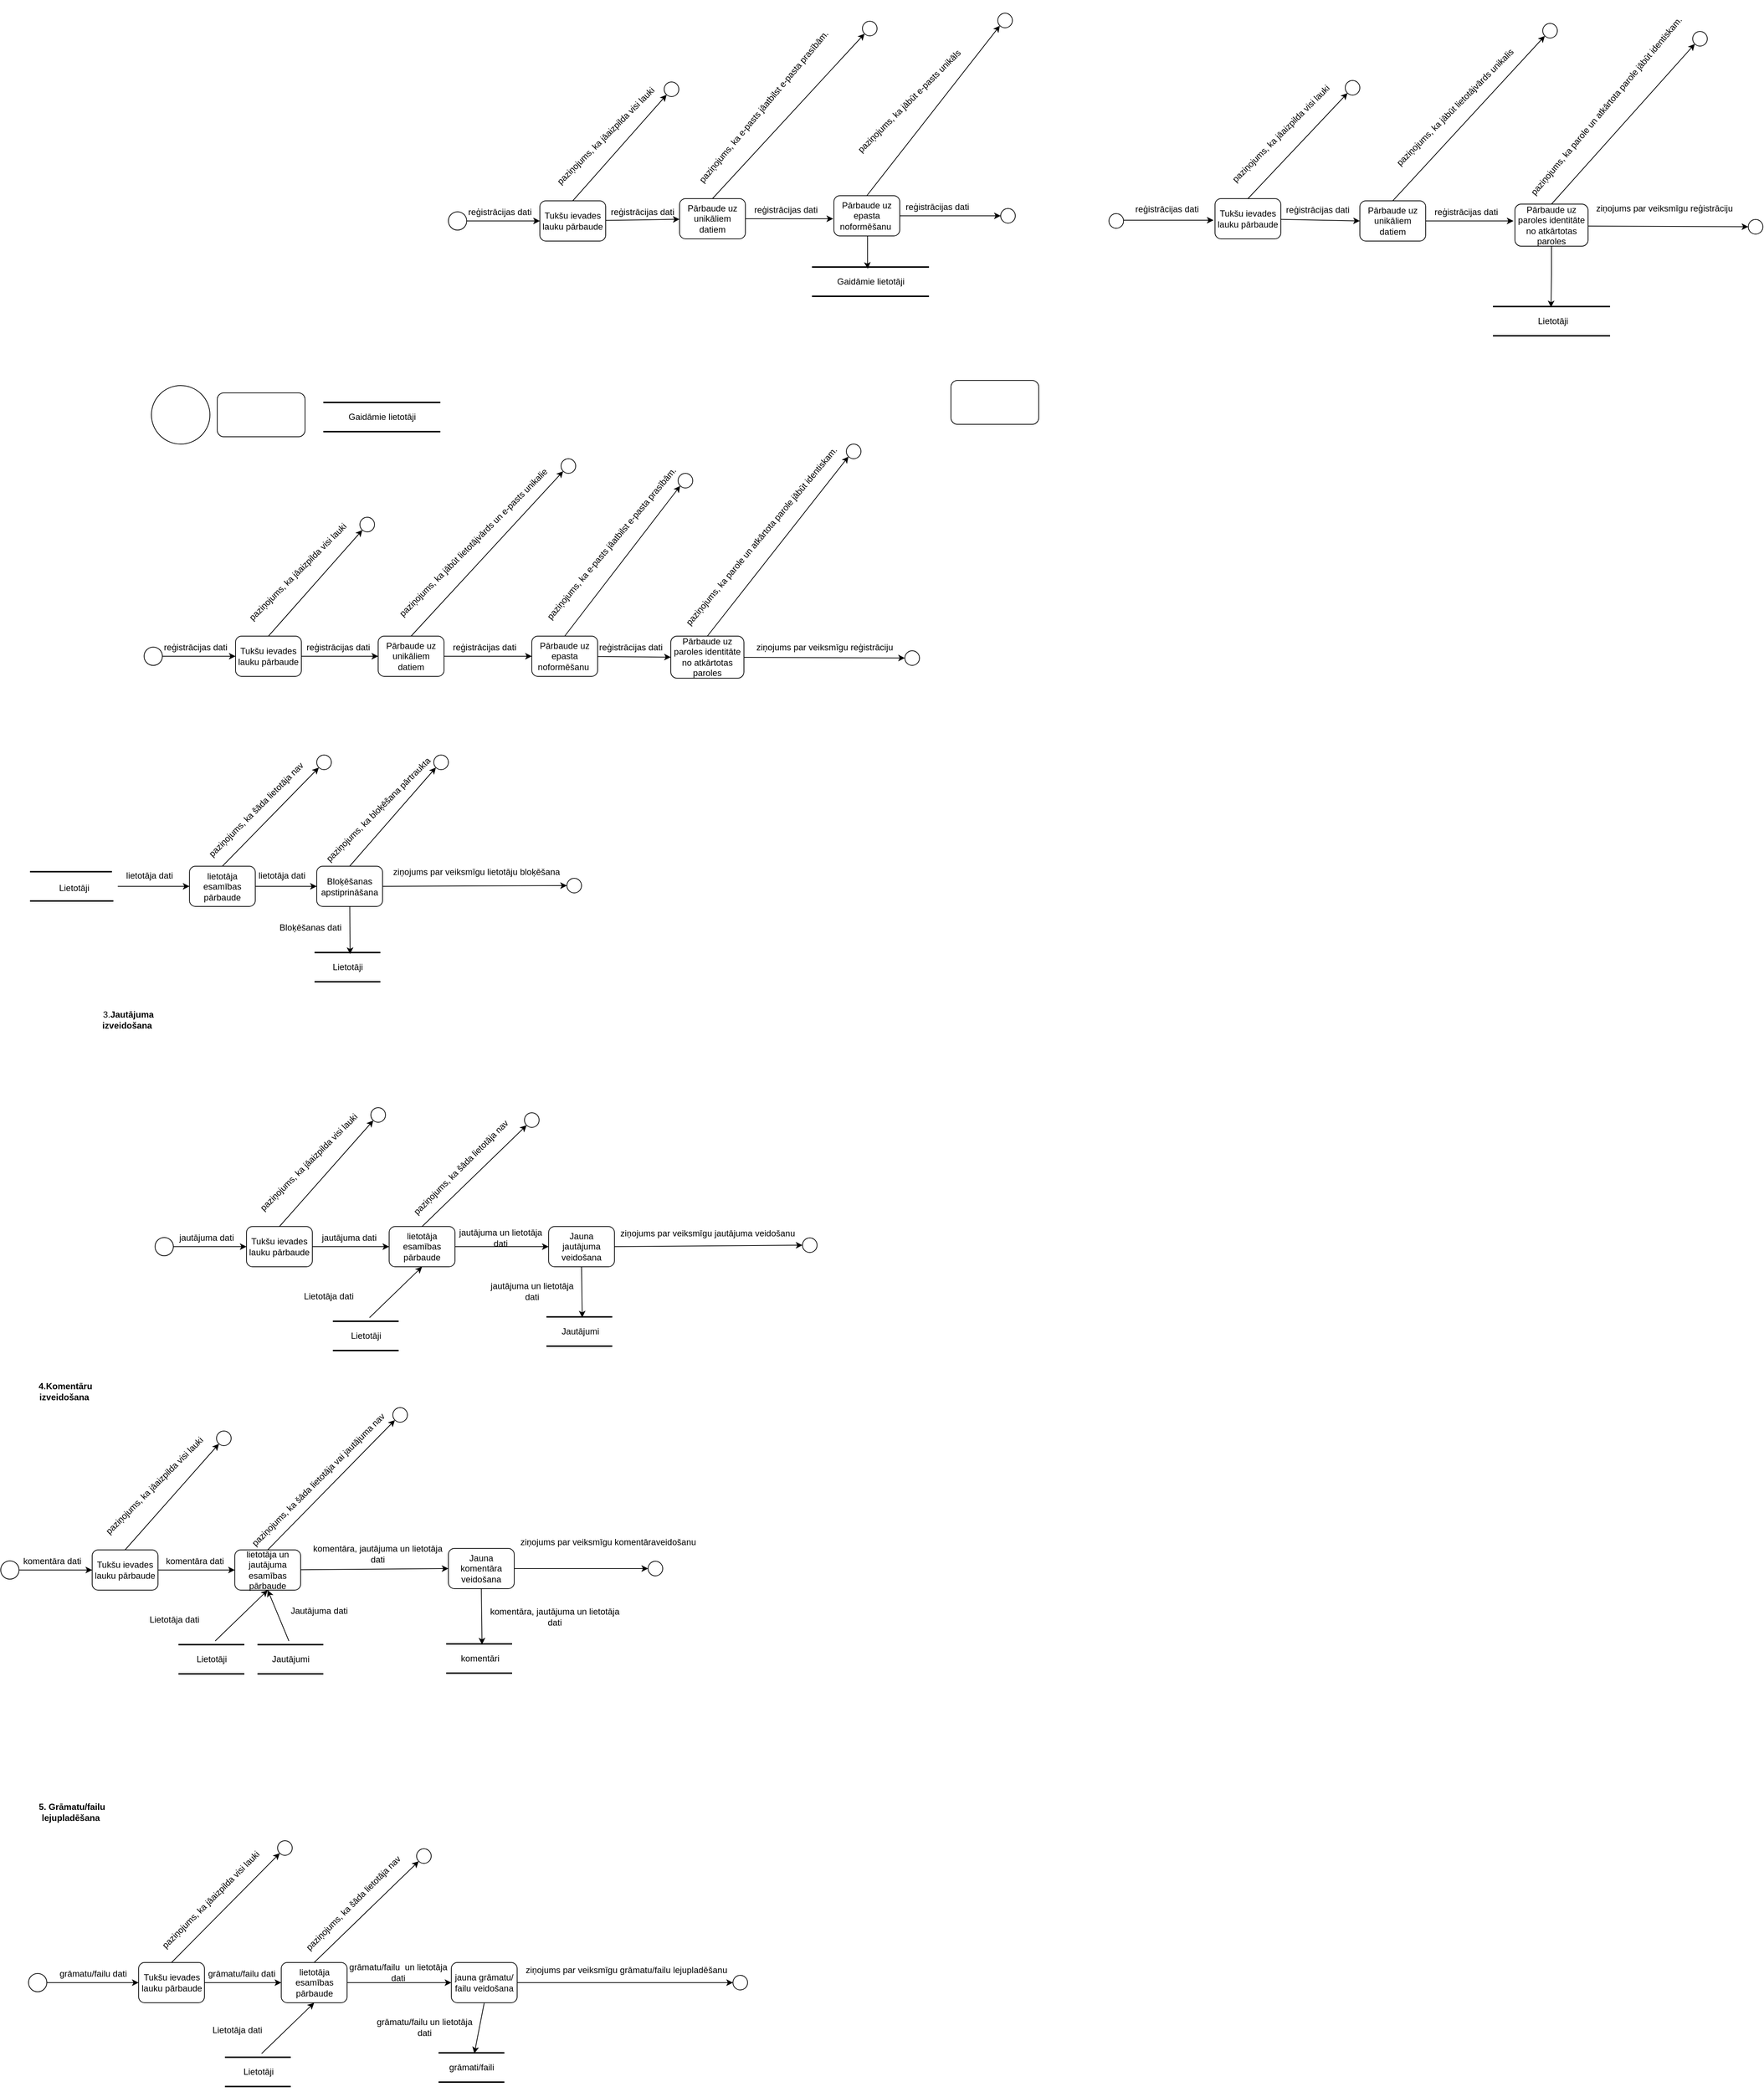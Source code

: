 <mxfile version="24.4.8" type="github">
  <diagram name="Страница — 1" id="CzYXnfrSxWvkzKaICFzI">
    <mxGraphModel dx="2321" dy="1692" grid="0" gridSize="10" guides="1" tooltips="1" connect="1" arrows="1" fold="1" page="0" pageScale="1" pageWidth="827" pageHeight="1169" math="0" shadow="0">
      <root>
        <mxCell id="0" />
        <mxCell id="1" parent="0" />
        <mxCell id="Iyl8EY8KUFae6L-Xrzge-1" value="" style="ellipse;whiteSpace=wrap;html=1;aspect=fixed;" parent="1" vertex="1">
          <mxGeometry x="30" y="20" width="80" height="80" as="geometry" />
        </mxCell>
        <mxCell id="Iyl8EY8KUFae6L-Xrzge-2" value="" style="rounded=1;whiteSpace=wrap;html=1;" parent="1" vertex="1">
          <mxGeometry x="120" y="30" width="120" height="60" as="geometry" />
        </mxCell>
        <mxCell id="Iyl8EY8KUFae6L-Xrzge-3" value="" style="line;strokeWidth=2;html=1;" parent="1" vertex="1">
          <mxGeometry x="933" y="-147" width="160" height="10" as="geometry" />
        </mxCell>
        <mxCell id="Iyl8EY8KUFae6L-Xrzge-4" value="Gaidāmie lietotāji" style="text;html=1;align=center;verticalAlign=middle;resizable=0;points=[];autosize=1;strokeColor=none;fillColor=none;" parent="1" vertex="1">
          <mxGeometry x="956" y="-135" width="114" height="26" as="geometry" />
        </mxCell>
        <mxCell id="Iyl8EY8KUFae6L-Xrzge-5" value="" style="line;strokeWidth=2;html=1;" parent="1" vertex="1">
          <mxGeometry x="933" y="-107" width="160" height="10" as="geometry" />
        </mxCell>
        <mxCell id="Iyl8EY8KUFae6L-Xrzge-13" style="edgeStyle=orthogonalEdgeStyle;rounded=0;orthogonalLoop=1;jettySize=auto;html=1;" parent="1" source="Iyl8EY8KUFae6L-Xrzge-7" target="Iyl8EY8KUFae6L-Xrzge-12" edge="1">
          <mxGeometry relative="1" as="geometry" />
        </mxCell>
        <mxCell id="Iyl8EY8KUFae6L-Xrzge-7" value="" style="ellipse;whiteSpace=wrap;html=1;aspect=fixed;" parent="1" vertex="1">
          <mxGeometry x="20" y="377.5" width="25" height="25" as="geometry" />
        </mxCell>
        <mxCell id="Iyl8EY8KUFae6L-Xrzge-9" value="3.&lt;b&gt;Jautājuma&lt;br&gt;izveidošana&amp;nbsp;&lt;/b&gt;&lt;b&gt;&lt;br&gt;&lt;/b&gt;" style="text;html=1;align=center;verticalAlign=middle;resizable=0;points=[];autosize=1;strokeColor=none;fillColor=none;" parent="1" vertex="1">
          <mxGeometry x="-47" y="867" width="90" height="40" as="geometry" />
        </mxCell>
        <mxCell id="Iyl8EY8KUFae6L-Xrzge-10" value="&lt;b&gt;4.&lt;/b&gt;&lt;b&gt;Komentāru&lt;br/&gt;izveidošana&amp;nbsp;&lt;/b&gt;&lt;b&gt;&lt;br&gt;&lt;/b&gt;" style="text;html=1;align=center;verticalAlign=middle;resizable=0;points=[];autosize=1;strokeColor=none;fillColor=none;" parent="1" vertex="1">
          <mxGeometry x="-138" y="1375" width="100" height="40" as="geometry" />
        </mxCell>
        <mxCell id="Iyl8EY8KUFae6L-Xrzge-11" value="&lt;b&gt;5. Grāmatu/failu&lt;br/&gt;lejupladēšana&amp;nbsp;&lt;/b&gt;&lt;b&gt;&lt;br&gt;&lt;/b&gt;" style="text;html=1;align=center;verticalAlign=middle;resizable=0;points=[];autosize=1;strokeColor=none;fillColor=none;" parent="1" vertex="1">
          <mxGeometry x="-134" y="1950" width="110" height="40" as="geometry" />
        </mxCell>
        <mxCell id="Iyl8EY8KUFae6L-Xrzge-23" value="" style="rounded=0;orthogonalLoop=1;jettySize=auto;html=1;exitX=0.5;exitY=0;exitDx=0;exitDy=0;" parent="1" source="Iyl8EY8KUFae6L-Xrzge-12" target="Iyl8EY8KUFae6L-Xrzge-15" edge="1">
          <mxGeometry relative="1" as="geometry" />
        </mxCell>
        <mxCell id="Iyl8EY8KUFae6L-Xrzge-26" style="edgeStyle=none;rounded=0;orthogonalLoop=1;jettySize=auto;html=1;" parent="1" source="Iyl8EY8KUFae6L-Xrzge-12" target="Iyl8EY8KUFae6L-Xrzge-25" edge="1">
          <mxGeometry relative="1" as="geometry" />
        </mxCell>
        <mxCell id="Iyl8EY8KUFae6L-Xrzge-12" value="Tukšu ievades lauku pārbaude" style="rounded=1;whiteSpace=wrap;html=1;" parent="1" vertex="1">
          <mxGeometry x="145" y="362.5" width="90" height="55" as="geometry" />
        </mxCell>
        <mxCell id="Iyl8EY8KUFae6L-Xrzge-14" value="reģistrācijas dati" style="text;html=1;align=center;verticalAlign=middle;resizable=0;points=[];autosize=1;strokeColor=none;fillColor=none;" parent="1" vertex="1">
          <mxGeometry x="35" y="362.5" width="110" height="30" as="geometry" />
        </mxCell>
        <mxCell id="Iyl8EY8KUFae6L-Xrzge-15" value="" style="ellipse;whiteSpace=wrap;html=1;aspect=fixed;" parent="1" vertex="1">
          <mxGeometry x="315" y="200" width="20" height="20" as="geometry" />
        </mxCell>
        <mxCell id="Iyl8EY8KUFae6L-Xrzge-20" value="paziņojums, ka jāaizpilda visi lauki" style="text;html=1;align=center;verticalAlign=middle;resizable=0;points=[];autosize=1;strokeColor=none;fillColor=none;rotation=-45;" parent="1" vertex="1">
          <mxGeometry x="125" y="260" width="210" height="30" as="geometry" />
        </mxCell>
        <mxCell id="Iyl8EY8KUFae6L-Xrzge-28" style="edgeStyle=none;rounded=0;orthogonalLoop=1;jettySize=auto;html=1;entryX=0;entryY=1;entryDx=0;entryDy=0;exitX=0.5;exitY=0;exitDx=0;exitDy=0;" parent="1" source="Iyl8EY8KUFae6L-Xrzge-25" target="Iyl8EY8KUFae6L-Xrzge-27" edge="1">
          <mxGeometry relative="1" as="geometry" />
        </mxCell>
        <mxCell id="Iyl8EY8KUFae6L-Xrzge-32" style="edgeStyle=none;rounded=0;orthogonalLoop=1;jettySize=auto;html=1;entryX=0;entryY=0.5;entryDx=0;entryDy=0;" parent="1" source="Iyl8EY8KUFae6L-Xrzge-25" target="Iyl8EY8KUFae6L-Xrzge-31" edge="1">
          <mxGeometry relative="1" as="geometry" />
        </mxCell>
        <mxCell id="Iyl8EY8KUFae6L-Xrzge-25" value="Pārbaude uz unikāliem datiem" style="rounded=1;whiteSpace=wrap;html=1;" parent="1" vertex="1">
          <mxGeometry x="340" y="362.5" width="90" height="55" as="geometry" />
        </mxCell>
        <mxCell id="Iyl8EY8KUFae6L-Xrzge-27" value="" style="ellipse;whiteSpace=wrap;html=1;aspect=fixed;" parent="1" vertex="1">
          <mxGeometry x="590" y="120" width="20" height="20" as="geometry" />
        </mxCell>
        <mxCell id="Iyl8EY8KUFae6L-Xrzge-29" value="reģistrācijas dati" style="text;html=1;align=center;verticalAlign=middle;resizable=0;points=[];autosize=1;strokeColor=none;fillColor=none;" parent="1" vertex="1">
          <mxGeometry x="230" y="362.5" width="110" height="30" as="geometry" />
        </mxCell>
        <mxCell id="Iyl8EY8KUFae6L-Xrzge-30" value="paziņojums, ka jābūt lietotājvārds un e-pasts unikalie" style="text;html=1;align=center;verticalAlign=middle;resizable=0;points=[];autosize=1;strokeColor=none;fillColor=none;rotation=-45;" parent="1" vertex="1">
          <mxGeometry x="315" y="220" width="310" height="30" as="geometry" />
        </mxCell>
        <mxCell id="Iyl8EY8KUFae6L-Xrzge-37" style="edgeStyle=none;rounded=0;orthogonalLoop=1;jettySize=auto;html=1;entryX=0;entryY=0.5;entryDx=0;entryDy=0;" parent="1" source="Iyl8EY8KUFae6L-Xrzge-31" target="Iyl8EY8KUFae6L-Xrzge-36" edge="1">
          <mxGeometry relative="1" as="geometry" />
        </mxCell>
        <mxCell id="Iyl8EY8KUFae6L-Xrzge-31" value="Pārbaude uz epasta noformēšanu&amp;nbsp;" style="rounded=1;whiteSpace=wrap;html=1;" parent="1" vertex="1">
          <mxGeometry x="550" y="362.5" width="90" height="55" as="geometry" />
        </mxCell>
        <mxCell id="Iyl8EY8KUFae6L-Xrzge-33" value="" style="ellipse;whiteSpace=wrap;html=1;aspect=fixed;" parent="1" vertex="1">
          <mxGeometry x="750" y="140" width="20" height="20" as="geometry" />
        </mxCell>
        <mxCell id="Iyl8EY8KUFae6L-Xrzge-34" style="edgeStyle=none;rounded=0;orthogonalLoop=1;jettySize=auto;html=1;entryX=0;entryY=1;entryDx=0;entryDy=0;exitX=0.5;exitY=0;exitDx=0;exitDy=0;" parent="1" source="Iyl8EY8KUFae6L-Xrzge-31" target="Iyl8EY8KUFae6L-Xrzge-33" edge="1">
          <mxGeometry relative="1" as="geometry">
            <mxPoint x="590" y="360" as="sourcePoint" />
            <mxPoint x="713" y="170" as="targetPoint" />
          </mxGeometry>
        </mxCell>
        <mxCell id="Iyl8EY8KUFae6L-Xrzge-35" value="paziņojums, ka e-pasts jāatbilst e-pasta prasībām.&amp;nbsp;" style="text;html=1;align=center;verticalAlign=middle;resizable=0;points=[];autosize=1;strokeColor=none;fillColor=none;rotation=-50;" parent="1" vertex="1">
          <mxGeometry x="510" y="220" width="300" height="30" as="geometry" />
        </mxCell>
        <mxCell id="Iyl8EY8KUFae6L-Xrzge-43" style="edgeStyle=none;rounded=0;orthogonalLoop=1;jettySize=auto;html=1;entryX=0;entryY=1;entryDx=0;entryDy=0;exitX=0.5;exitY=0;exitDx=0;exitDy=0;" parent="1" source="Iyl8EY8KUFae6L-Xrzge-36" target="Iyl8EY8KUFae6L-Xrzge-42" edge="1">
          <mxGeometry relative="1" as="geometry">
            <mxPoint x="790" y="360" as="sourcePoint" />
          </mxGeometry>
        </mxCell>
        <mxCell id="Iyl8EY8KUFae6L-Xrzge-48" style="edgeStyle=none;rounded=0;orthogonalLoop=1;jettySize=auto;html=1;" parent="1" source="Iyl8EY8KUFae6L-Xrzge-36" target="Iyl8EY8KUFae6L-Xrzge-47" edge="1">
          <mxGeometry relative="1" as="geometry" />
        </mxCell>
        <mxCell id="Iyl8EY8KUFae6L-Xrzge-36" value="Pārbaude uz paroles identitāte no atkārtotas paroles" style="rounded=1;whiteSpace=wrap;html=1;" parent="1" vertex="1">
          <mxGeometry x="740" y="362.5" width="100" height="57.5" as="geometry" />
        </mxCell>
        <mxCell id="Iyl8EY8KUFae6L-Xrzge-38" value="paziņojums, ka parole un atkārtota parole jābūt identiskam.&amp;nbsp;" style="text;html=1;align=center;verticalAlign=middle;resizable=0;points=[];autosize=1;strokeColor=none;fillColor=none;rotation=-50;" parent="1" vertex="1">
          <mxGeometry x="690" y="210" width="350" height="30" as="geometry" />
        </mxCell>
        <mxCell id="Iyl8EY8KUFae6L-Xrzge-40" value="reģistrācijas dati" style="text;html=1;align=center;verticalAlign=middle;resizable=0;points=[];autosize=1;strokeColor=none;fillColor=none;" parent="1" vertex="1">
          <mxGeometry x="430" y="362.5" width="110" height="30" as="geometry" />
        </mxCell>
        <mxCell id="Iyl8EY8KUFae6L-Xrzge-41" value="reģistrācijas dati" style="text;html=1;align=center;verticalAlign=middle;resizable=0;points=[];autosize=1;strokeColor=none;fillColor=none;" parent="1" vertex="1">
          <mxGeometry x="630" y="362.5" width="110" height="30" as="geometry" />
        </mxCell>
        <mxCell id="Iyl8EY8KUFae6L-Xrzge-42" value="" style="ellipse;whiteSpace=wrap;html=1;aspect=fixed;" parent="1" vertex="1">
          <mxGeometry x="980" y="100" width="20" height="20" as="geometry" />
        </mxCell>
        <mxCell id="Iyl8EY8KUFae6L-Xrzge-47" value="" style="ellipse;whiteSpace=wrap;html=1;aspect=fixed;" parent="1" vertex="1">
          <mxGeometry x="1060" y="382.5" width="20" height="20" as="geometry" />
        </mxCell>
        <mxCell id="Iyl8EY8KUFae6L-Xrzge-49" value="ziņojums par veiksmīgu reģistrāciju" style="text;html=1;align=center;verticalAlign=middle;resizable=0;points=[];autosize=1;strokeColor=none;fillColor=none;" parent="1" vertex="1">
          <mxGeometry x="840" y="362.5" width="220" height="30" as="geometry" />
        </mxCell>
        <mxCell id="Iyl8EY8KUFae6L-Xrzge-51" value="" style="line;strokeWidth=2;html=1;" parent="1" vertex="1">
          <mxGeometry x="253" y="790" width="90" height="10" as="geometry" />
        </mxCell>
        <mxCell id="Iyl8EY8KUFae6L-Xrzge-52" value="Lietotāji" style="text;html=1;align=center;verticalAlign=middle;resizable=0;points=[];autosize=1;strokeColor=none;fillColor=none;" parent="1" vertex="1">
          <mxGeometry x="263" y="800" width="70" height="30" as="geometry" />
        </mxCell>
        <mxCell id="Iyl8EY8KUFae6L-Xrzge-53" value="" style="line;strokeWidth=2;html=1;" parent="1" vertex="1">
          <mxGeometry x="253" y="830" width="90" height="10" as="geometry" />
        </mxCell>
        <mxCell id="Iyl8EY8KUFae6L-Xrzge-55" value="Bloķēšanas dati" style="text;html=1;align=center;verticalAlign=middle;resizable=0;points=[];autosize=1;strokeColor=none;fillColor=none;" parent="1" vertex="1">
          <mxGeometry x="193" y="748" width="107" height="26" as="geometry" />
        </mxCell>
        <mxCell id="Iyl8EY8KUFae6L-Xrzge-62" style="edgeStyle=none;rounded=0;orthogonalLoop=1;jettySize=auto;html=1;entryX=0;entryY=1;entryDx=0;entryDy=0;exitX=0.5;exitY=0;exitDx=0;exitDy=0;" parent="1" source="Iyl8EY8KUFae6L-Xrzge-57" target="Iyl8EY8KUFae6L-Xrzge-61" edge="1">
          <mxGeometry relative="1" as="geometry" />
        </mxCell>
        <mxCell id="Iyl8EY8KUFae6L-Xrzge-72" style="edgeStyle=none;rounded=0;orthogonalLoop=1;jettySize=auto;html=1;" parent="1" source="Iyl8EY8KUFae6L-Xrzge-57" target="Iyl8EY8KUFae6L-Xrzge-71" edge="1">
          <mxGeometry relative="1" as="geometry" />
        </mxCell>
        <mxCell id="Iyl8EY8KUFae6L-Xrzge-57" value="lietotāja esamības pārbaude" style="rounded=1;whiteSpace=wrap;html=1;" parent="1" vertex="1">
          <mxGeometry x="82" y="677" width="90" height="55" as="geometry" />
        </mxCell>
        <mxCell id="Iyl8EY8KUFae6L-Xrzge-58" style="edgeStyle=none;rounded=0;orthogonalLoop=1;jettySize=auto;html=1;" parent="1" target="Iyl8EY8KUFae6L-Xrzge-57" edge="1">
          <mxGeometry relative="1" as="geometry">
            <mxPoint x="-16.0" y="704.5" as="sourcePoint" />
          </mxGeometry>
        </mxCell>
        <mxCell id="Iyl8EY8KUFae6L-Xrzge-60" value="lietotāja dati" style="text;html=1;align=center;verticalAlign=middle;resizable=0;points=[];autosize=1;strokeColor=none;fillColor=none;" parent="1" vertex="1">
          <mxGeometry x="-15.5" y="677" width="84" height="26" as="geometry" />
        </mxCell>
        <mxCell id="Iyl8EY8KUFae6L-Xrzge-61" value="" style="ellipse;whiteSpace=wrap;html=1;aspect=fixed;" parent="1" vertex="1">
          <mxGeometry x="256" y="525" width="20" height="20" as="geometry" />
        </mxCell>
        <mxCell id="Iyl8EY8KUFae6L-Xrzge-64" value="paziņojums, ka šāda lietotāja nav" style="text;html=1;align=center;verticalAlign=middle;resizable=0;points=[];autosize=1;strokeColor=none;fillColor=none;rotation=-45;" parent="1" vertex="1">
          <mxGeometry x="73" y="587" width="200" height="26" as="geometry" />
        </mxCell>
        <mxCell id="Iyl8EY8KUFae6L-Xrzge-68" value="" style="line;strokeWidth=2;html=1;" parent="1" vertex="1">
          <mxGeometry x="-136" y="679.5" width="112" height="10" as="geometry" />
        </mxCell>
        <mxCell id="Iyl8EY8KUFae6L-Xrzge-69" value="Lietotāji" style="text;html=1;align=center;verticalAlign=middle;resizable=0;points=[];autosize=1;strokeColor=none;fillColor=none;" parent="1" vertex="1">
          <mxGeometry x="-107" y="693.5" width="61" height="26" as="geometry" />
        </mxCell>
        <mxCell id="Iyl8EY8KUFae6L-Xrzge-70" value="" style="line;strokeWidth=2;html=1;" parent="1" vertex="1">
          <mxGeometry x="-136" y="719.5" width="114" height="10" as="geometry" />
        </mxCell>
        <mxCell id="Iyl8EY8KUFae6L-Xrzge-74" style="edgeStyle=none;rounded=0;orthogonalLoop=1;jettySize=auto;html=1;entryX=0;entryY=1;entryDx=0;entryDy=0;exitX=0.5;exitY=0;exitDx=0;exitDy=0;" parent="1" source="Iyl8EY8KUFae6L-Xrzge-71" target="Iyl8EY8KUFae6L-Xrzge-73" edge="1">
          <mxGeometry relative="1" as="geometry" />
        </mxCell>
        <mxCell id="Iyl8EY8KUFae6L-Xrzge-71" value="Bloķēšanas apstiprināšana" style="rounded=1;whiteSpace=wrap;html=1;" parent="1" vertex="1">
          <mxGeometry x="256" y="677" width="90" height="55" as="geometry" />
        </mxCell>
        <mxCell id="Iyl8EY8KUFae6L-Xrzge-73" value="" style="ellipse;whiteSpace=wrap;html=1;aspect=fixed;" parent="1" vertex="1">
          <mxGeometry x="416" y="525" width="20" height="20" as="geometry" />
        </mxCell>
        <mxCell id="Iyl8EY8KUFae6L-Xrzge-75" value="paziņojums, ka bloķēšana pārtraukta" style="text;html=1;align=center;verticalAlign=middle;resizable=0;points=[];autosize=1;strokeColor=none;fillColor=none;rotation=-45;" parent="1" vertex="1">
          <mxGeometry x="230" y="587" width="220" height="26" as="geometry" />
        </mxCell>
        <mxCell id="Iyl8EY8KUFae6L-Xrzge-76" style="edgeStyle=none;rounded=0;orthogonalLoop=1;jettySize=auto;html=1;exitX=1;exitY=0.5;exitDx=0;exitDy=0;entryX=0;entryY=0.5;entryDx=0;entryDy=0;" parent="1" source="Iyl8EY8KUFae6L-Xrzge-71" target="Iyl8EY8KUFae6L-Xrzge-77" edge="1">
          <mxGeometry relative="1" as="geometry">
            <mxPoint x="390" y="732" as="sourcePoint" />
            <mxPoint x="459" y="700" as="targetPoint" />
          </mxGeometry>
        </mxCell>
        <mxCell id="Iyl8EY8KUFae6L-Xrzge-77" value="" style="ellipse;whiteSpace=wrap;html=1;aspect=fixed;" parent="1" vertex="1">
          <mxGeometry x="598" y="693.5" width="20" height="20" as="geometry" />
        </mxCell>
        <mxCell id="Iyl8EY8KUFae6L-Xrzge-79" value="lietotāja dati" style="text;html=1;align=center;verticalAlign=middle;resizable=0;points=[];autosize=1;strokeColor=none;fillColor=none;" parent="1" vertex="1">
          <mxGeometry x="166" y="677" width="84" height="26" as="geometry" />
        </mxCell>
        <mxCell id="Iyl8EY8KUFae6L-Xrzge-80" value="ziņojums par veiksmīgu lietotāju bloķēšana" style="text;html=1;align=center;verticalAlign=middle;resizable=0;points=[];autosize=1;strokeColor=none;fillColor=none;" parent="1" vertex="1">
          <mxGeometry x="346" y="671.5" width="255" height="26" as="geometry" />
        </mxCell>
        <mxCell id="Iyl8EY8KUFae6L-Xrzge-82" style="edgeStyle=none;rounded=0;orthogonalLoop=1;jettySize=auto;html=1;entryX=0.54;entryY=0.703;entryDx=0;entryDy=0;entryPerimeter=0;" parent="1" source="Iyl8EY8KUFae6L-Xrzge-71" target="Iyl8EY8KUFae6L-Xrzge-51" edge="1">
          <mxGeometry relative="1" as="geometry" />
        </mxCell>
        <mxCell id="Iyl8EY8KUFae6L-Xrzge-83" style="edgeStyle=orthogonalEdgeStyle;rounded=0;orthogonalLoop=1;jettySize=auto;html=1;" parent="1" source="Iyl8EY8KUFae6L-Xrzge-84" target="Iyl8EY8KUFae6L-Xrzge-87" edge="1">
          <mxGeometry relative="1" as="geometry" />
        </mxCell>
        <mxCell id="Iyl8EY8KUFae6L-Xrzge-84" value="" style="ellipse;whiteSpace=wrap;html=1;aspect=fixed;" parent="1" vertex="1">
          <mxGeometry x="35" y="1184.5" width="25" height="25" as="geometry" />
        </mxCell>
        <mxCell id="Iyl8EY8KUFae6L-Xrzge-85" value="" style="rounded=0;orthogonalLoop=1;jettySize=auto;html=1;exitX=0.5;exitY=0;exitDx=0;exitDy=0;" parent="1" source="Iyl8EY8KUFae6L-Xrzge-87" target="Iyl8EY8KUFae6L-Xrzge-89" edge="1">
          <mxGeometry relative="1" as="geometry" />
        </mxCell>
        <mxCell id="Iyl8EY8KUFae6L-Xrzge-86" style="edgeStyle=none;rounded=0;orthogonalLoop=1;jettySize=auto;html=1;" parent="1" source="Iyl8EY8KUFae6L-Xrzge-87" target="Iyl8EY8KUFae6L-Xrzge-93" edge="1">
          <mxGeometry relative="1" as="geometry" />
        </mxCell>
        <mxCell id="Iyl8EY8KUFae6L-Xrzge-87" value="Tukšu ievades lauku pārbaude" style="rounded=1;whiteSpace=wrap;html=1;" parent="1" vertex="1">
          <mxGeometry x="160" y="1169.5" width="90" height="55" as="geometry" />
        </mxCell>
        <mxCell id="Iyl8EY8KUFae6L-Xrzge-88" value="jautājuma dati" style="text;html=1;align=center;verticalAlign=middle;resizable=0;points=[];autosize=1;strokeColor=none;fillColor=none;" parent="1" vertex="1">
          <mxGeometry x="57" y="1171.5" width="96" height="26" as="geometry" />
        </mxCell>
        <mxCell id="Iyl8EY8KUFae6L-Xrzge-89" value="" style="ellipse;whiteSpace=wrap;html=1;aspect=fixed;" parent="1" vertex="1">
          <mxGeometry x="330" y="1007" width="20" height="20" as="geometry" />
        </mxCell>
        <mxCell id="Iyl8EY8KUFae6L-Xrzge-90" value="paziņojums, ka jāaizpilda visi lauki" style="text;html=1;align=center;verticalAlign=middle;resizable=0;points=[];autosize=1;strokeColor=none;fillColor=none;rotation=-45;" parent="1" vertex="1">
          <mxGeometry x="140" y="1067" width="210" height="30" as="geometry" />
        </mxCell>
        <mxCell id="Iyl8EY8KUFae6L-Xrzge-91" style="edgeStyle=none;rounded=0;orthogonalLoop=1;jettySize=auto;html=1;entryX=0;entryY=1;entryDx=0;entryDy=0;exitX=0.5;exitY=0;exitDx=0;exitDy=0;" parent="1" source="Iyl8EY8KUFae6L-Xrzge-93" target="Iyl8EY8KUFae6L-Xrzge-94" edge="1">
          <mxGeometry relative="1" as="geometry" />
        </mxCell>
        <mxCell id="Iyl8EY8KUFae6L-Xrzge-92" style="edgeStyle=none;rounded=0;orthogonalLoop=1;jettySize=auto;html=1;entryX=0;entryY=0.5;entryDx=0;entryDy=0;" parent="1" source="Iyl8EY8KUFae6L-Xrzge-93" target="Iyl8EY8KUFae6L-Xrzge-98" edge="1">
          <mxGeometry relative="1" as="geometry" />
        </mxCell>
        <mxCell id="Iyl8EY8KUFae6L-Xrzge-93" value="lietotāja esamības pārbaude" style="rounded=1;whiteSpace=wrap;html=1;" parent="1" vertex="1">
          <mxGeometry x="355" y="1169.5" width="90" height="55" as="geometry" />
        </mxCell>
        <mxCell id="Iyl8EY8KUFae6L-Xrzge-94" value="" style="ellipse;whiteSpace=wrap;html=1;aspect=fixed;" parent="1" vertex="1">
          <mxGeometry x="540" y="1014" width="20" height="20" as="geometry" />
        </mxCell>
        <mxCell id="Iyl8EY8KUFae6L-Xrzge-95" value="jautājuma dati" style="text;html=1;align=center;verticalAlign=middle;resizable=0;points=[];autosize=1;strokeColor=none;fillColor=none;" parent="1" vertex="1">
          <mxGeometry x="252" y="1171.5" width="96" height="26" as="geometry" />
        </mxCell>
        <mxCell id="Iyl8EY8KUFae6L-Xrzge-120" style="edgeStyle=none;rounded=0;orthogonalLoop=1;jettySize=auto;html=1;exitX=1;exitY=0.5;exitDx=0;exitDy=0;entryX=0;entryY=0.5;entryDx=0;entryDy=0;" parent="1" source="Iyl8EY8KUFae6L-Xrzge-98" target="Iyl8EY8KUFae6L-Xrzge-108" edge="1">
          <mxGeometry relative="1" as="geometry">
            <mxPoint x="918" y="1197" as="targetPoint" />
          </mxGeometry>
        </mxCell>
        <mxCell id="Iyl8EY8KUFae6L-Xrzge-98" value="Jauna jautājuma veidošana" style="rounded=1;whiteSpace=wrap;html=1;" parent="1" vertex="1">
          <mxGeometry x="573" y="1169.5" width="90" height="55" as="geometry" />
        </mxCell>
        <mxCell id="Iyl8EY8KUFae6L-Xrzge-105" value="jautājuma un lietotāja&lt;br style=&quot;border-color: var(--border-color);&quot;&gt;dati" style="text;html=1;align=center;verticalAlign=middle;resizable=0;points=[];autosize=1;strokeColor=none;fillColor=none;" parent="1" vertex="1">
          <mxGeometry x="439" y="1164" width="136" height="41" as="geometry" />
        </mxCell>
        <mxCell id="Iyl8EY8KUFae6L-Xrzge-108" value="" style="ellipse;whiteSpace=wrap;html=1;aspect=fixed;" parent="1" vertex="1">
          <mxGeometry x="920" y="1185" width="20" height="20" as="geometry" />
        </mxCell>
        <mxCell id="Iyl8EY8KUFae6L-Xrzge-109" value="ziņojums par veiksmīgu jautājuma veidošanu" style="text;html=1;align=center;verticalAlign=middle;resizable=0;points=[];autosize=1;strokeColor=none;fillColor=none;" parent="1" vertex="1">
          <mxGeometry x="657" y="1166" width="266" height="26" as="geometry" />
        </mxCell>
        <mxCell id="Iyl8EY8KUFae6L-Xrzge-116" style="edgeStyle=none;rounded=0;orthogonalLoop=1;jettySize=auto;html=1;entryX=0.5;entryY=1;entryDx=0;entryDy=0;" parent="1" source="Iyl8EY8KUFae6L-Xrzge-111" target="Iyl8EY8KUFae6L-Xrzge-93" edge="1">
          <mxGeometry relative="1" as="geometry" />
        </mxCell>
        <mxCell id="Iyl8EY8KUFae6L-Xrzge-111" value="" style="line;strokeWidth=2;html=1;" parent="1" vertex="1">
          <mxGeometry x="278" y="1294" width="90" height="10" as="geometry" />
        </mxCell>
        <mxCell id="Iyl8EY8KUFae6L-Xrzge-112" value="Lietotāji" style="text;html=1;align=center;verticalAlign=middle;resizable=0;points=[];autosize=1;strokeColor=none;fillColor=none;" parent="1" vertex="1">
          <mxGeometry x="288" y="1304" width="70" height="30" as="geometry" />
        </mxCell>
        <mxCell id="Iyl8EY8KUFae6L-Xrzge-113" value="" style="line;strokeWidth=2;html=1;" parent="1" vertex="1">
          <mxGeometry x="278" y="1334" width="90" height="10" as="geometry" />
        </mxCell>
        <mxCell id="Iyl8EY8KUFae6L-Xrzge-114" value="Lietotāja dati" style="text;html=1;align=center;verticalAlign=middle;resizable=0;points=[];autosize=1;strokeColor=none;fillColor=none;" parent="1" vertex="1">
          <mxGeometry x="228" y="1252" width="88" height="26" as="geometry" />
        </mxCell>
        <mxCell id="Iyl8EY8KUFae6L-Xrzge-119" value="paziņojums, ka šāda lietotāja nav" style="text;html=1;align=center;verticalAlign=middle;resizable=0;points=[];autosize=1;strokeColor=none;fillColor=none;rotation=-45;" parent="1" vertex="1">
          <mxGeometry x="353" y="1076" width="200" height="26" as="geometry" />
        </mxCell>
        <mxCell id="Iyl8EY8KUFae6L-Xrzge-123" value="" style="line;strokeWidth=2;html=1;" parent="1" vertex="1">
          <mxGeometry x="570" y="1288" width="90" height="10" as="geometry" />
        </mxCell>
        <mxCell id="Iyl8EY8KUFae6L-Xrzge-124" value="Jautājumi" style="text;html=1;align=center;verticalAlign=middle;resizable=0;points=[];autosize=1;strokeColor=none;fillColor=none;" parent="1" vertex="1">
          <mxGeometry x="580" y="1300" width="72" height="26" as="geometry" />
        </mxCell>
        <mxCell id="Iyl8EY8KUFae6L-Xrzge-125" value="" style="line;strokeWidth=2;html=1;" parent="1" vertex="1">
          <mxGeometry x="570" y="1328" width="90" height="10" as="geometry" />
        </mxCell>
        <mxCell id="Iyl8EY8KUFae6L-Xrzge-127" style="edgeStyle=none;rounded=0;orthogonalLoop=1;jettySize=auto;html=1;exitX=0.5;exitY=1;exitDx=0;exitDy=0;entryX=0.544;entryY=0.583;entryDx=0;entryDy=0;entryPerimeter=0;" parent="1" source="Iyl8EY8KUFae6L-Xrzge-98" target="Iyl8EY8KUFae6L-Xrzge-123" edge="1">
          <mxGeometry relative="1" as="geometry" />
        </mxCell>
        <mxCell id="Iyl8EY8KUFae6L-Xrzge-129" value="jautājuma un lietotāja&lt;br style=&quot;border-color: var(--border-color);&quot;&gt;dati" style="text;html=1;align=center;verticalAlign=middle;resizable=0;points=[];autosize=1;strokeColor=none;fillColor=none;" parent="1" vertex="1">
          <mxGeometry x="482" y="1237" width="136" height="41" as="geometry" />
        </mxCell>
        <mxCell id="Iyl8EY8KUFae6L-Xrzge-130" style="edgeStyle=orthogonalEdgeStyle;rounded=0;orthogonalLoop=1;jettySize=auto;html=1;" parent="1" source="Iyl8EY8KUFae6L-Xrzge-131" target="Iyl8EY8KUFae6L-Xrzge-134" edge="1">
          <mxGeometry relative="1" as="geometry" />
        </mxCell>
        <mxCell id="Iyl8EY8KUFae6L-Xrzge-131" value="" style="ellipse;whiteSpace=wrap;html=1;aspect=fixed;" parent="1" vertex="1">
          <mxGeometry x="-176" y="1626.5" width="25" height="25" as="geometry" />
        </mxCell>
        <mxCell id="Iyl8EY8KUFae6L-Xrzge-132" value="" style="rounded=0;orthogonalLoop=1;jettySize=auto;html=1;exitX=0.5;exitY=0;exitDx=0;exitDy=0;" parent="1" source="Iyl8EY8KUFae6L-Xrzge-134" target="Iyl8EY8KUFae6L-Xrzge-136" edge="1">
          <mxGeometry relative="1" as="geometry" />
        </mxCell>
        <mxCell id="Iyl8EY8KUFae6L-Xrzge-133" style="edgeStyle=none;rounded=0;orthogonalLoop=1;jettySize=auto;html=1;" parent="1" source="Iyl8EY8KUFae6L-Xrzge-134" target="Iyl8EY8KUFae6L-Xrzge-140" edge="1">
          <mxGeometry relative="1" as="geometry" />
        </mxCell>
        <mxCell id="Iyl8EY8KUFae6L-Xrzge-134" value="Tukšu ievades lauku pārbaude" style="rounded=1;whiteSpace=wrap;html=1;" parent="1" vertex="1">
          <mxGeometry x="-51" y="1611.5" width="90" height="55" as="geometry" />
        </mxCell>
        <mxCell id="Iyl8EY8KUFae6L-Xrzge-135" value="komentāra dati" style="text;html=1;align=center;verticalAlign=middle;resizable=0;points=[];autosize=1;strokeColor=none;fillColor=none;" parent="1" vertex="1">
          <mxGeometry x="-156" y="1613.5" width="100" height="26" as="geometry" />
        </mxCell>
        <mxCell id="Iyl8EY8KUFae6L-Xrzge-136" value="" style="ellipse;whiteSpace=wrap;html=1;aspect=fixed;" parent="1" vertex="1">
          <mxGeometry x="119" y="1449" width="20" height="20" as="geometry" />
        </mxCell>
        <mxCell id="Iyl8EY8KUFae6L-Xrzge-137" value="paziņojums, ka jāaizpilda visi lauki" style="text;html=1;align=center;verticalAlign=middle;resizable=0;points=[];autosize=1;strokeColor=none;fillColor=none;rotation=-45;" parent="1" vertex="1">
          <mxGeometry x="-71" y="1509" width="210" height="30" as="geometry" />
        </mxCell>
        <mxCell id="Iyl8EY8KUFae6L-Xrzge-138" style="edgeStyle=none;rounded=0;orthogonalLoop=1;jettySize=auto;html=1;entryX=0;entryY=1;entryDx=0;entryDy=0;exitX=0.5;exitY=0;exitDx=0;exitDy=0;" parent="1" source="Iyl8EY8KUFae6L-Xrzge-140" target="Iyl8EY8KUFae6L-Xrzge-141" edge="1">
          <mxGeometry relative="1" as="geometry" />
        </mxCell>
        <mxCell id="Iyl8EY8KUFae6L-Xrzge-139" style="edgeStyle=none;rounded=0;orthogonalLoop=1;jettySize=auto;html=1;entryX=0;entryY=0.5;entryDx=0;entryDy=0;" parent="1" source="Iyl8EY8KUFae6L-Xrzge-140" target="Iyl8EY8KUFae6L-Xrzge-144" edge="1">
          <mxGeometry relative="1" as="geometry" />
        </mxCell>
        <mxCell id="Iyl8EY8KUFae6L-Xrzge-140" value="lietotāja un jautājuma esamības pārbaude" style="rounded=1;whiteSpace=wrap;html=1;" parent="1" vertex="1">
          <mxGeometry x="144" y="1611.5" width="90" height="55" as="geometry" />
        </mxCell>
        <mxCell id="Iyl8EY8KUFae6L-Xrzge-141" value="" style="ellipse;whiteSpace=wrap;html=1;aspect=fixed;" parent="1" vertex="1">
          <mxGeometry x="360" y="1417" width="20" height="20" as="geometry" />
        </mxCell>
        <mxCell id="Iyl8EY8KUFae6L-Xrzge-142" value="komentāra dati" style="text;html=1;align=center;verticalAlign=middle;resizable=0;points=[];autosize=1;strokeColor=none;fillColor=none;" parent="1" vertex="1">
          <mxGeometry x="39" y="1613.5" width="100" height="26" as="geometry" />
        </mxCell>
        <mxCell id="Iyl8EY8KUFae6L-Xrzge-143" style="edgeStyle=none;rounded=0;orthogonalLoop=1;jettySize=auto;html=1;exitX=1;exitY=0.5;exitDx=0;exitDy=0;entryX=0;entryY=0.5;entryDx=0;entryDy=0;" parent="1" source="Iyl8EY8KUFae6L-Xrzge-144" target="Iyl8EY8KUFae6L-Xrzge-146" edge="1">
          <mxGeometry relative="1" as="geometry">
            <mxPoint x="707" y="1639" as="targetPoint" />
          </mxGeometry>
        </mxCell>
        <mxCell id="Iyl8EY8KUFae6L-Xrzge-144" value="Jauna komentāra veidošana" style="rounded=1;whiteSpace=wrap;html=1;" parent="1" vertex="1">
          <mxGeometry x="436" y="1609.5" width="90" height="55" as="geometry" />
        </mxCell>
        <mxCell id="Iyl8EY8KUFae6L-Xrzge-145" value="komentāra, jautājuma un lietotāja&lt;br style=&quot;border-color: var(--border-color);&quot;&gt;dati" style="text;html=1;align=center;verticalAlign=middle;resizable=0;points=[];autosize=1;strokeColor=none;fillColor=none;" parent="1" vertex="1">
          <mxGeometry x="238" y="1596" width="201" height="41" as="geometry" />
        </mxCell>
        <mxCell id="Iyl8EY8KUFae6L-Xrzge-146" value="" style="ellipse;whiteSpace=wrap;html=1;aspect=fixed;" parent="1" vertex="1">
          <mxGeometry x="709" y="1627" width="20" height="20" as="geometry" />
        </mxCell>
        <mxCell id="Iyl8EY8KUFae6L-Xrzge-147" value="ziņojums par veiksmīgu komentāraveidošanu" style="text;html=1;align=center;verticalAlign=middle;resizable=0;points=[];autosize=1;strokeColor=none;fillColor=none;" parent="1" vertex="1">
          <mxGeometry x="520" y="1587.5" width="267" height="26" as="geometry" />
        </mxCell>
        <mxCell id="Iyl8EY8KUFae6L-Xrzge-148" style="edgeStyle=none;rounded=0;orthogonalLoop=1;jettySize=auto;html=1;entryX=0.5;entryY=1;entryDx=0;entryDy=0;" parent="1" source="Iyl8EY8KUFae6L-Xrzge-149" target="Iyl8EY8KUFae6L-Xrzge-140" edge="1">
          <mxGeometry relative="1" as="geometry" />
        </mxCell>
        <mxCell id="Iyl8EY8KUFae6L-Xrzge-149" value="" style="line;strokeWidth=2;html=1;" parent="1" vertex="1">
          <mxGeometry x="67" y="1736" width="90" height="10" as="geometry" />
        </mxCell>
        <mxCell id="Iyl8EY8KUFae6L-Xrzge-150" value="Lietotāji" style="text;html=1;align=center;verticalAlign=middle;resizable=0;points=[];autosize=1;strokeColor=none;fillColor=none;" parent="1" vertex="1">
          <mxGeometry x="77" y="1746" width="70" height="30" as="geometry" />
        </mxCell>
        <mxCell id="Iyl8EY8KUFae6L-Xrzge-151" value="" style="line;strokeWidth=2;html=1;" parent="1" vertex="1">
          <mxGeometry x="67" y="1776" width="90" height="10" as="geometry" />
        </mxCell>
        <mxCell id="Iyl8EY8KUFae6L-Xrzge-152" value="Lietotāja dati" style="text;html=1;align=center;verticalAlign=middle;resizable=0;points=[];autosize=1;strokeColor=none;fillColor=none;" parent="1" vertex="1">
          <mxGeometry x="17" y="1694" width="88" height="26" as="geometry" />
        </mxCell>
        <mxCell id="Iyl8EY8KUFae6L-Xrzge-153" value="paziņojums, ka šāda lietotāja vai jautājuma nav" style="text;html=1;align=center;verticalAlign=middle;resizable=0;points=[];autosize=1;strokeColor=none;fillColor=none;rotation=-45;" parent="1" vertex="1">
          <mxGeometry x="120" y="1503" width="276" height="26" as="geometry" />
        </mxCell>
        <mxCell id="Iyl8EY8KUFae6L-Xrzge-154" value="" style="line;strokeWidth=2;html=1;" parent="1" vertex="1">
          <mxGeometry x="433" y="1735" width="90" height="10" as="geometry" />
        </mxCell>
        <mxCell id="Iyl8EY8KUFae6L-Xrzge-155" value="komentāri" style="text;html=1;align=center;verticalAlign=middle;resizable=0;points=[];autosize=1;strokeColor=none;fillColor=none;" parent="1" vertex="1">
          <mxGeometry x="442" y="1747" width="73" height="26" as="geometry" />
        </mxCell>
        <mxCell id="Iyl8EY8KUFae6L-Xrzge-156" value="" style="line;strokeWidth=2;html=1;" parent="1" vertex="1">
          <mxGeometry x="433" y="1775" width="90" height="10" as="geometry" />
        </mxCell>
        <mxCell id="Iyl8EY8KUFae6L-Xrzge-157" style="edgeStyle=none;rounded=0;orthogonalLoop=1;jettySize=auto;html=1;exitX=0.5;exitY=1;exitDx=0;exitDy=0;entryX=0.544;entryY=0.583;entryDx=0;entryDy=0;entryPerimeter=0;" parent="1" source="Iyl8EY8KUFae6L-Xrzge-144" target="Iyl8EY8KUFae6L-Xrzge-154" edge="1">
          <mxGeometry relative="1" as="geometry" />
        </mxCell>
        <mxCell id="Iyl8EY8KUFae6L-Xrzge-158" value="komentāra, jautājuma un lietotāja&lt;br style=&quot;border-color: var(--border-color);&quot;&gt;dati" style="text;html=1;align=center;verticalAlign=middle;resizable=0;points=[];autosize=1;strokeColor=none;fillColor=none;" parent="1" vertex="1">
          <mxGeometry x="480" y="1682" width="201" height="41" as="geometry" />
        </mxCell>
        <mxCell id="Iyl8EY8KUFae6L-Xrzge-162" style="edgeStyle=none;rounded=0;orthogonalLoop=1;jettySize=auto;html=1;entryX=0.5;entryY=1;entryDx=0;entryDy=0;" parent="1" source="Iyl8EY8KUFae6L-Xrzge-159" target="Iyl8EY8KUFae6L-Xrzge-140" edge="1">
          <mxGeometry relative="1" as="geometry" />
        </mxCell>
        <mxCell id="Iyl8EY8KUFae6L-Xrzge-159" value="" style="line;strokeWidth=2;html=1;" parent="1" vertex="1">
          <mxGeometry x="175" y="1736" width="90" height="10" as="geometry" />
        </mxCell>
        <mxCell id="Iyl8EY8KUFae6L-Xrzge-160" value="Jautājumi" style="text;html=1;align=center;verticalAlign=middle;resizable=0;points=[];autosize=1;strokeColor=none;fillColor=none;" parent="1" vertex="1">
          <mxGeometry x="184" y="1748" width="72" height="26" as="geometry" />
        </mxCell>
        <mxCell id="Iyl8EY8KUFae6L-Xrzge-161" value="" style="line;strokeWidth=2;html=1;" parent="1" vertex="1">
          <mxGeometry x="175" y="1776" width="90" height="10" as="geometry" />
        </mxCell>
        <mxCell id="Iyl8EY8KUFae6L-Xrzge-163" value="Jautājuma dati" style="text;html=1;align=center;verticalAlign=middle;resizable=0;points=[];autosize=1;strokeColor=none;fillColor=none;" parent="1" vertex="1">
          <mxGeometry x="209" y="1682" width="99" height="26" as="geometry" />
        </mxCell>
        <mxCell id="Iyl8EY8KUFae6L-Xrzge-165" style="edgeStyle=orthogonalEdgeStyle;rounded=0;orthogonalLoop=1;jettySize=auto;html=1;" parent="1" source="Iyl8EY8KUFae6L-Xrzge-166" target="Iyl8EY8KUFae6L-Xrzge-169" edge="1">
          <mxGeometry relative="1" as="geometry" />
        </mxCell>
        <mxCell id="Iyl8EY8KUFae6L-Xrzge-166" value="" style="ellipse;whiteSpace=wrap;html=1;aspect=fixed;" parent="1" vertex="1">
          <mxGeometry x="-138" y="2190.5" width="25" height="25" as="geometry" />
        </mxCell>
        <mxCell id="Iyl8EY8KUFae6L-Xrzge-167" value="" style="rounded=0;orthogonalLoop=1;jettySize=auto;html=1;exitX=0.5;exitY=0;exitDx=0;exitDy=0;" parent="1" source="Iyl8EY8KUFae6L-Xrzge-169" target="Iyl8EY8KUFae6L-Xrzge-171" edge="1">
          <mxGeometry relative="1" as="geometry" />
        </mxCell>
        <mxCell id="Iyl8EY8KUFae6L-Xrzge-168" style="edgeStyle=none;rounded=0;orthogonalLoop=1;jettySize=auto;html=1;" parent="1" source="Iyl8EY8KUFae6L-Xrzge-169" target="Iyl8EY8KUFae6L-Xrzge-175" edge="1">
          <mxGeometry relative="1" as="geometry" />
        </mxCell>
        <mxCell id="Iyl8EY8KUFae6L-Xrzge-169" value="Tukšu ievades lauku pārbaude" style="rounded=1;whiteSpace=wrap;html=1;" parent="1" vertex="1">
          <mxGeometry x="12.5" y="2175.5" width="90" height="55" as="geometry" />
        </mxCell>
        <mxCell id="Iyl8EY8KUFae6L-Xrzge-170" value="grāmatu/failu dati" style="text;html=1;align=center;verticalAlign=middle;resizable=0;points=[];autosize=1;strokeColor=none;fillColor=none;" parent="1" vertex="1">
          <mxGeometry x="-107" y="2177.5" width="113" height="26" as="geometry" />
        </mxCell>
        <mxCell id="Iyl8EY8KUFae6L-Xrzge-171" value="" style="ellipse;whiteSpace=wrap;html=1;aspect=fixed;" parent="1" vertex="1">
          <mxGeometry x="202.5" y="2009" width="20" height="20" as="geometry" />
        </mxCell>
        <mxCell id="Iyl8EY8KUFae6L-Xrzge-172" value="paziņojums, ka jāaizpilda visi lauki" style="text;html=1;align=center;verticalAlign=middle;resizable=0;points=[];autosize=1;strokeColor=none;fillColor=none;rotation=-45;" parent="1" vertex="1">
          <mxGeometry x="6" y="2075" width="210" height="30" as="geometry" />
        </mxCell>
        <mxCell id="Iyl8EY8KUFae6L-Xrzge-173" style="edgeStyle=none;rounded=0;orthogonalLoop=1;jettySize=auto;html=1;entryX=0;entryY=1;entryDx=0;entryDy=0;exitX=0.5;exitY=0;exitDx=0;exitDy=0;" parent="1" source="Iyl8EY8KUFae6L-Xrzge-175" target="Iyl8EY8KUFae6L-Xrzge-176" edge="1">
          <mxGeometry relative="1" as="geometry" />
        </mxCell>
        <mxCell id="Iyl8EY8KUFae6L-Xrzge-174" style="edgeStyle=none;rounded=0;orthogonalLoop=1;jettySize=auto;html=1;entryX=0;entryY=0.5;entryDx=0;entryDy=0;" parent="1" source="Iyl8EY8KUFae6L-Xrzge-175" target="Iyl8EY8KUFae6L-Xrzge-179" edge="1">
          <mxGeometry relative="1" as="geometry" />
        </mxCell>
        <mxCell id="Iyl8EY8KUFae6L-Xrzge-175" value="lietotāja esamības pārbaude" style="rounded=1;whiteSpace=wrap;html=1;" parent="1" vertex="1">
          <mxGeometry x="207.5" y="2175.5" width="90" height="55" as="geometry" />
        </mxCell>
        <mxCell id="Iyl8EY8KUFae6L-Xrzge-176" value="" style="ellipse;whiteSpace=wrap;html=1;aspect=fixed;" parent="1" vertex="1">
          <mxGeometry x="392.5" y="2020" width="20" height="20" as="geometry" />
        </mxCell>
        <mxCell id="Iyl8EY8KUFae6L-Xrzge-177" value="grāmatu/failu dati" style="text;html=1;align=center;verticalAlign=middle;resizable=0;points=[];autosize=1;strokeColor=none;fillColor=none;" parent="1" vertex="1">
          <mxGeometry x="96.5" y="2177.5" width="113" height="26" as="geometry" />
        </mxCell>
        <mxCell id="Iyl8EY8KUFae6L-Xrzge-178" style="edgeStyle=none;rounded=0;orthogonalLoop=1;jettySize=auto;html=1;exitX=1;exitY=0.5;exitDx=0;exitDy=0;entryX=0;entryY=0.5;entryDx=0;entryDy=0;" parent="1" source="Iyl8EY8KUFae6L-Xrzge-179" target="Iyl8EY8KUFae6L-Xrzge-181" edge="1">
          <mxGeometry relative="1" as="geometry">
            <mxPoint x="770.5" y="2203" as="targetPoint" />
          </mxGeometry>
        </mxCell>
        <mxCell id="Iyl8EY8KUFae6L-Xrzge-179" value="jauna&amp;nbsp;grāmatu/&lt;br&gt;failu veidošana" style="rounded=1;whiteSpace=wrap;html=1;" parent="1" vertex="1">
          <mxGeometry x="440" y="2175.5" width="90" height="55" as="geometry" />
        </mxCell>
        <mxCell id="Iyl8EY8KUFae6L-Xrzge-180" value="grāmatu/failu&amp;nbsp;&amp;nbsp;un lietotāja&lt;br style=&quot;border-color: var(--border-color);&quot;&gt;dati" style="text;html=1;align=center;verticalAlign=middle;resizable=0;points=[];autosize=1;strokeColor=none;fillColor=none;" parent="1" vertex="1">
          <mxGeometry x="289" y="2168" width="156" height="41" as="geometry" />
        </mxCell>
        <mxCell id="Iyl8EY8KUFae6L-Xrzge-181" value="" style="ellipse;whiteSpace=wrap;html=1;aspect=fixed;" parent="1" vertex="1">
          <mxGeometry x="825" y="2193" width="20" height="20" as="geometry" />
        </mxCell>
        <mxCell id="Iyl8EY8KUFae6L-Xrzge-182" value="ziņojums par veiksmīgu grāmatu/failu&amp;nbsp;lejupladēšanu" style="text;html=1;align=center;verticalAlign=middle;resizable=0;points=[];autosize=1;strokeColor=none;fillColor=none;" parent="1" vertex="1">
          <mxGeometry x="526" y="2173" width="305" height="26" as="geometry" />
        </mxCell>
        <mxCell id="Iyl8EY8KUFae6L-Xrzge-183" style="edgeStyle=none;rounded=0;orthogonalLoop=1;jettySize=auto;html=1;entryX=0.5;entryY=1;entryDx=0;entryDy=0;" parent="1" source="Iyl8EY8KUFae6L-Xrzge-184" target="Iyl8EY8KUFae6L-Xrzge-175" edge="1">
          <mxGeometry relative="1" as="geometry" />
        </mxCell>
        <mxCell id="Iyl8EY8KUFae6L-Xrzge-184" value="" style="line;strokeWidth=2;html=1;" parent="1" vertex="1">
          <mxGeometry x="130.5" y="2300" width="90" height="10" as="geometry" />
        </mxCell>
        <mxCell id="Iyl8EY8KUFae6L-Xrzge-185" value="Lietotāji" style="text;html=1;align=center;verticalAlign=middle;resizable=0;points=[];autosize=1;strokeColor=none;fillColor=none;" parent="1" vertex="1">
          <mxGeometry x="140.5" y="2310" width="70" height="30" as="geometry" />
        </mxCell>
        <mxCell id="Iyl8EY8KUFae6L-Xrzge-186" value="" style="line;strokeWidth=2;html=1;" parent="1" vertex="1">
          <mxGeometry x="130.5" y="2340" width="90" height="10" as="geometry" />
        </mxCell>
        <mxCell id="Iyl8EY8KUFae6L-Xrzge-187" value="Lietotāja dati" style="text;html=1;align=center;verticalAlign=middle;resizable=0;points=[];autosize=1;strokeColor=none;fillColor=none;" parent="1" vertex="1">
          <mxGeometry x="102.5" y="2255" width="88" height="26" as="geometry" />
        </mxCell>
        <mxCell id="Iyl8EY8KUFae6L-Xrzge-188" value="paziņojums, ka šāda lietotāja nav" style="text;html=1;align=center;verticalAlign=middle;resizable=0;points=[];autosize=1;strokeColor=none;fillColor=none;rotation=-45;" parent="1" vertex="1">
          <mxGeometry x="205.5" y="2082" width="200" height="26" as="geometry" />
        </mxCell>
        <mxCell id="Iyl8EY8KUFae6L-Xrzge-189" value="" style="line;strokeWidth=2;html=1;" parent="1" vertex="1">
          <mxGeometry x="422.5" y="2294" width="90" height="10" as="geometry" />
        </mxCell>
        <mxCell id="Iyl8EY8KUFae6L-Xrzge-190" value="grāmati/faili&amp;nbsp;" style="text;html=1;align=center;verticalAlign=middle;resizable=0;points=[];autosize=1;strokeColor=none;fillColor=none;" parent="1" vertex="1">
          <mxGeometry x="426.5" y="2306" width="85" height="26" as="geometry" />
        </mxCell>
        <mxCell id="Iyl8EY8KUFae6L-Xrzge-191" value="" style="line;strokeWidth=2;html=1;" parent="1" vertex="1">
          <mxGeometry x="422.5" y="2334" width="90" height="10" as="geometry" />
        </mxCell>
        <mxCell id="Iyl8EY8KUFae6L-Xrzge-192" style="edgeStyle=none;rounded=0;orthogonalLoop=1;jettySize=auto;html=1;exitX=0.5;exitY=1;exitDx=0;exitDy=0;entryX=0.544;entryY=0.583;entryDx=0;entryDy=0;entryPerimeter=0;" parent="1" source="Iyl8EY8KUFae6L-Xrzge-179" target="Iyl8EY8KUFae6L-Xrzge-189" edge="1">
          <mxGeometry relative="1" as="geometry" />
        </mxCell>
        <mxCell id="Iyl8EY8KUFae6L-Xrzge-193" value="grāmatu/failu&amp;nbsp;un lietotāja&lt;br style=&quot;border-color: var(--border-color);&quot;&gt;dati" style="text;html=1;align=center;verticalAlign=middle;resizable=0;points=[];autosize=1;strokeColor=none;fillColor=none;" parent="1" vertex="1">
          <mxGeometry x="326.5" y="2243" width="153" height="41" as="geometry" />
        </mxCell>
        <mxCell id="HHyX19B062GgJvhohPC8-2" style="edgeStyle=orthogonalEdgeStyle;rounded=0;orthogonalLoop=1;jettySize=auto;html=1;" edge="1" parent="1" source="HHyX19B062GgJvhohPC8-3" target="HHyX19B062GgJvhohPC8-6">
          <mxGeometry relative="1" as="geometry" />
        </mxCell>
        <mxCell id="HHyX19B062GgJvhohPC8-3" value="" style="ellipse;whiteSpace=wrap;html=1;aspect=fixed;" vertex="1" parent="1">
          <mxGeometry x="436" y="-217.5" width="25" height="25" as="geometry" />
        </mxCell>
        <mxCell id="HHyX19B062GgJvhohPC8-4" value="" style="rounded=0;orthogonalLoop=1;jettySize=auto;html=1;exitX=0.5;exitY=0;exitDx=0;exitDy=0;" edge="1" parent="1" source="HHyX19B062GgJvhohPC8-6" target="HHyX19B062GgJvhohPC8-8">
          <mxGeometry relative="1" as="geometry" />
        </mxCell>
        <mxCell id="HHyX19B062GgJvhohPC8-5" style="edgeStyle=none;rounded=0;orthogonalLoop=1;jettySize=auto;html=1;" edge="1" parent="1" source="HHyX19B062GgJvhohPC8-6" target="HHyX19B062GgJvhohPC8-12">
          <mxGeometry relative="1" as="geometry" />
        </mxCell>
        <mxCell id="HHyX19B062GgJvhohPC8-6" value="Tukšu ievades lauku pārbaude" style="rounded=1;whiteSpace=wrap;html=1;" vertex="1" parent="1">
          <mxGeometry x="561" y="-232.5" width="90" height="55" as="geometry" />
        </mxCell>
        <mxCell id="HHyX19B062GgJvhohPC8-7" value="reģistrācijas dati" style="text;html=1;align=center;verticalAlign=middle;resizable=0;points=[];autosize=1;strokeColor=none;fillColor=none;" vertex="1" parent="1">
          <mxGeometry x="451" y="-232.5" width="110" height="30" as="geometry" />
        </mxCell>
        <mxCell id="HHyX19B062GgJvhohPC8-8" value="" style="ellipse;whiteSpace=wrap;html=1;aspect=fixed;" vertex="1" parent="1">
          <mxGeometry x="731" y="-395" width="20" height="20" as="geometry" />
        </mxCell>
        <mxCell id="HHyX19B062GgJvhohPC8-9" value="paziņojums, ka jāaizpilda visi lauki" style="text;html=1;align=center;verticalAlign=middle;resizable=0;points=[];autosize=1;strokeColor=none;fillColor=none;rotation=-45;" vertex="1" parent="1">
          <mxGeometry x="546" y="-336" width="210" height="30" as="geometry" />
        </mxCell>
        <mxCell id="HHyX19B062GgJvhohPC8-10" style="edgeStyle=none;rounded=0;orthogonalLoop=1;jettySize=auto;html=1;entryX=0;entryY=1;entryDx=0;entryDy=0;exitX=0.5;exitY=0;exitDx=0;exitDy=0;" edge="1" parent="1" source="HHyX19B062GgJvhohPC8-12" target="HHyX19B062GgJvhohPC8-13">
          <mxGeometry relative="1" as="geometry" />
        </mxCell>
        <mxCell id="HHyX19B062GgJvhohPC8-11" style="edgeStyle=none;rounded=0;orthogonalLoop=1;jettySize=auto;html=1;entryX=0;entryY=0.5;entryDx=0;entryDy=0;" edge="1" parent="1" source="HHyX19B062GgJvhohPC8-12">
          <mxGeometry relative="1" as="geometry">
            <mxPoint x="962" y="-208" as="targetPoint" />
          </mxGeometry>
        </mxCell>
        <mxCell id="HHyX19B062GgJvhohPC8-12" value="Pārbaude uz unikāliem datiem" style="rounded=1;whiteSpace=wrap;html=1;" vertex="1" parent="1">
          <mxGeometry x="752" y="-235.5" width="90" height="55" as="geometry" />
        </mxCell>
        <mxCell id="HHyX19B062GgJvhohPC8-13" value="" style="ellipse;whiteSpace=wrap;html=1;aspect=fixed;" vertex="1" parent="1">
          <mxGeometry x="1002" y="-478" width="20" height="20" as="geometry" />
        </mxCell>
        <mxCell id="HHyX19B062GgJvhohPC8-14" value="reģistrācijas dati" style="text;html=1;align=center;verticalAlign=middle;resizable=0;points=[];autosize=1;strokeColor=none;fillColor=none;" vertex="1" parent="1">
          <mxGeometry x="646" y="-232.5" width="110" height="30" as="geometry" />
        </mxCell>
        <mxCell id="HHyX19B062GgJvhohPC8-15" value="paziņojums, ka jābūt e-pasts unikāls" style="text;html=1;align=center;verticalAlign=middle;resizable=0;points=[];autosize=1;strokeColor=none;fillColor=none;rotation=-45;" vertex="1" parent="1">
          <mxGeometry x="956" y="-381" width="219" height="26" as="geometry" />
        </mxCell>
        <mxCell id="HHyX19B062GgJvhohPC8-16" style="edgeStyle=none;rounded=0;orthogonalLoop=1;jettySize=auto;html=1;entryX=0;entryY=0.5;entryDx=0;entryDy=0;" edge="1" parent="1" source="HHyX19B062GgJvhohPC8-17" target="HHyX19B062GgJvhohPC8-32">
          <mxGeometry relative="1" as="geometry">
            <mxPoint x="1174" y="-213" as="targetPoint" />
          </mxGeometry>
        </mxCell>
        <mxCell id="HHyX19B062GgJvhohPC8-31" value="" style="edgeStyle=orthogonalEdgeStyle;rounded=0;orthogonalLoop=1;jettySize=auto;html=1;entryX=0.477;entryY=0.736;entryDx=0;entryDy=0;entryPerimeter=0;" edge="1" parent="1" target="Iyl8EY8KUFae6L-Xrzge-3">
          <mxGeometry relative="1" as="geometry">
            <mxPoint x="1007.34" y="-184.5" as="sourcePoint" />
            <mxPoint x="1016" y="-158" as="targetPoint" />
            <Array as="points">
              <mxPoint x="1009" y="-185" />
              <mxPoint x="1009" y="-144" />
              <mxPoint x="1009" y="-144" />
            </Array>
          </mxGeometry>
        </mxCell>
        <mxCell id="HHyX19B062GgJvhohPC8-17" value="Pārbaude uz epasta noformēšanu&amp;nbsp;" style="rounded=1;whiteSpace=wrap;html=1;" vertex="1" parent="1">
          <mxGeometry x="963" y="-239.5" width="90" height="55" as="geometry" />
        </mxCell>
        <mxCell id="HHyX19B062GgJvhohPC8-18" value="" style="ellipse;whiteSpace=wrap;html=1;aspect=fixed;" vertex="1" parent="1">
          <mxGeometry x="1187" y="-489" width="20" height="20" as="geometry" />
        </mxCell>
        <mxCell id="HHyX19B062GgJvhohPC8-19" style="edgeStyle=none;rounded=0;orthogonalLoop=1;jettySize=auto;html=1;entryX=0;entryY=1;entryDx=0;entryDy=0;exitX=0.5;exitY=0;exitDx=0;exitDy=0;" edge="1" parent="1" source="HHyX19B062GgJvhohPC8-17" target="HHyX19B062GgJvhohPC8-18">
          <mxGeometry relative="1" as="geometry">
            <mxPoint x="1003" y="-242" as="sourcePoint" />
            <mxPoint x="1126" y="-432" as="targetPoint" />
          </mxGeometry>
        </mxCell>
        <mxCell id="HHyX19B062GgJvhohPC8-20" value="paziņojums, ka e-pasts jāatbilst e-pasta prasībām.&amp;nbsp;" style="text;html=1;align=center;verticalAlign=middle;resizable=0;points=[];autosize=1;strokeColor=none;fillColor=none;rotation=-50;" vertex="1" parent="1">
          <mxGeometry x="718" y="-377" width="300" height="30" as="geometry" />
        </mxCell>
        <mxCell id="HHyX19B062GgJvhohPC8-21" style="edgeStyle=none;rounded=0;orthogonalLoop=1;jettySize=auto;html=1;entryX=0;entryY=1;entryDx=0;entryDy=0;exitX=0.5;exitY=0;exitDx=0;exitDy=0;" edge="1" parent="1" source="HHyX19B062GgJvhohPC8-23" target="HHyX19B062GgJvhohPC8-27">
          <mxGeometry relative="1" as="geometry">
            <mxPoint x="2146" y="-217" as="sourcePoint" />
          </mxGeometry>
        </mxCell>
        <mxCell id="HHyX19B062GgJvhohPC8-22" style="edgeStyle=none;rounded=0;orthogonalLoop=1;jettySize=auto;html=1;" edge="1" parent="1" target="HHyX19B062GgJvhohPC8-28">
          <mxGeometry relative="1" as="geometry">
            <mxPoint x="1993" y="-198.023" as="sourcePoint" />
          </mxGeometry>
        </mxCell>
        <mxCell id="HHyX19B062GgJvhohPC8-77" value="" style="edgeStyle=orthogonalEdgeStyle;rounded=0;orthogonalLoop=1;jettySize=auto;html=1;entryX=0.496;entryY=0.606;entryDx=0;entryDy=0;entryPerimeter=0;" edge="1" parent="1" source="HHyX19B062GgJvhohPC8-23" target="HHyX19B062GgJvhohPC8-74">
          <mxGeometry relative="1" as="geometry" />
        </mxCell>
        <mxCell id="HHyX19B062GgJvhohPC8-23" value="Pārbaude uz paroles identitāte no atkārtotas paroles" style="rounded=1;whiteSpace=wrap;html=1;" vertex="1" parent="1">
          <mxGeometry x="1894" y="-228" width="100" height="57.5" as="geometry" />
        </mxCell>
        <mxCell id="HHyX19B062GgJvhohPC8-24" value="paziņojums, ka parole un atkārtota parole jābūt identiskam.&amp;nbsp;" style="text;html=1;align=center;verticalAlign=middle;resizable=0;points=[];autosize=1;strokeColor=none;fillColor=none;rotation=-50;" vertex="1" parent="1">
          <mxGeometry x="1845" y="-378" width="350" height="30" as="geometry" />
        </mxCell>
        <mxCell id="HHyX19B062GgJvhohPC8-25" value="reģistrācijas dati" style="text;html=1;align=center;verticalAlign=middle;resizable=0;points=[];autosize=1;strokeColor=none;fillColor=none;" vertex="1" parent="1">
          <mxGeometry x="842" y="-235.5" width="110" height="30" as="geometry" />
        </mxCell>
        <mxCell id="HHyX19B062GgJvhohPC8-26" value="reģistrācijas dati" style="text;html=1;align=center;verticalAlign=middle;resizable=0;points=[];autosize=1;strokeColor=none;fillColor=none;" vertex="1" parent="1">
          <mxGeometry x="1049" y="-239.5" width="110" height="30" as="geometry" />
        </mxCell>
        <mxCell id="HHyX19B062GgJvhohPC8-27" value="" style="ellipse;whiteSpace=wrap;html=1;aspect=fixed;" vertex="1" parent="1">
          <mxGeometry x="2137" y="-464" width="20" height="20" as="geometry" />
        </mxCell>
        <mxCell id="HHyX19B062GgJvhohPC8-28" value="" style="ellipse;whiteSpace=wrap;html=1;aspect=fixed;" vertex="1" parent="1">
          <mxGeometry x="2213" y="-207" width="20" height="20" as="geometry" />
        </mxCell>
        <mxCell id="HHyX19B062GgJvhohPC8-29" value="ziņojums par veiksmīgu reģistrāciju" style="text;html=1;align=center;verticalAlign=middle;resizable=0;points=[];autosize=1;strokeColor=none;fillColor=none;" vertex="1" parent="1">
          <mxGeometry x="1988" y="-237" width="220" height="30" as="geometry" />
        </mxCell>
        <mxCell id="HHyX19B062GgJvhohPC8-30" value="" style="rounded=1;whiteSpace=wrap;html=1;" vertex="1" parent="1">
          <mxGeometry x="1123" y="13" width="120" height="60" as="geometry" />
        </mxCell>
        <mxCell id="HHyX19B062GgJvhohPC8-32" value="" style="ellipse;whiteSpace=wrap;html=1;aspect=fixed;" vertex="1" parent="1">
          <mxGeometry x="1191" y="-222" width="20" height="20" as="geometry" />
        </mxCell>
        <mxCell id="HHyX19B062GgJvhohPC8-34" value="" style="ellipse;whiteSpace=wrap;html=1;aspect=fixed;" vertex="1" parent="1">
          <mxGeometry x="1339" y="-215" width="20" height="20" as="geometry" />
        </mxCell>
        <mxCell id="HHyX19B062GgJvhohPC8-35" style="edgeStyle=none;rounded=0;orthogonalLoop=1;jettySize=auto;html=1;" edge="1" parent="1">
          <mxGeometry relative="1" as="geometry">
            <mxPoint x="1359" y="-206.023" as="sourcePoint" />
            <mxPoint x="1482" y="-206" as="targetPoint" />
          </mxGeometry>
        </mxCell>
        <mxCell id="HHyX19B062GgJvhohPC8-37" value="reģistrācijas dati" style="text;html=1;align=center;verticalAlign=middle;resizable=0;points=[];autosize=1;strokeColor=none;fillColor=none;" vertex="1" parent="1">
          <mxGeometry x="1363" y="-234.5" width="109" height="26" as="geometry" />
        </mxCell>
        <mxCell id="HHyX19B062GgJvhohPC8-49" style="edgeStyle=none;rounded=0;orthogonalLoop=1;jettySize=auto;html=1;entryX=0;entryY=1;entryDx=0;entryDy=0;exitX=0.5;exitY=0;exitDx=0;exitDy=0;" edge="1" parent="1" source="HHyX19B062GgJvhohPC8-51" target="HHyX19B062GgJvhohPC8-52">
          <mxGeometry relative="1" as="geometry" />
        </mxCell>
        <mxCell id="HHyX19B062GgJvhohPC8-50" style="edgeStyle=none;rounded=0;orthogonalLoop=1;jettySize=auto;html=1;entryX=0;entryY=0.5;entryDx=0;entryDy=0;" edge="1" parent="1" source="HHyX19B062GgJvhohPC8-51">
          <mxGeometry relative="1" as="geometry">
            <mxPoint x="1892" y="-205" as="targetPoint" />
          </mxGeometry>
        </mxCell>
        <mxCell id="HHyX19B062GgJvhohPC8-51" value="Pārbaude uz unikāliem datiem" style="rounded=1;whiteSpace=wrap;html=1;" vertex="1" parent="1">
          <mxGeometry x="1682" y="-232.5" width="90" height="55" as="geometry" />
        </mxCell>
        <mxCell id="HHyX19B062GgJvhohPC8-52" value="" style="ellipse;whiteSpace=wrap;html=1;aspect=fixed;" vertex="1" parent="1">
          <mxGeometry x="1932" y="-475" width="20" height="20" as="geometry" />
        </mxCell>
        <mxCell id="HHyX19B062GgJvhohPC8-53" value="paziņojums, ka jābūt lietotājvārds unikalis" style="text;html=1;align=center;verticalAlign=middle;resizable=0;points=[];autosize=1;strokeColor=none;fillColor=none;rotation=-45;" vertex="1" parent="1">
          <mxGeometry x="1689" y="-373" width="246" height="26" as="geometry" />
        </mxCell>
        <mxCell id="HHyX19B062GgJvhohPC8-54" value="reģistrācijas dati" style="text;html=1;align=center;verticalAlign=middle;resizable=0;points=[];autosize=1;strokeColor=none;fillColor=none;" vertex="1" parent="1">
          <mxGeometry x="1772" y="-232.5" width="110" height="30" as="geometry" />
        </mxCell>
        <mxCell id="HHyX19B062GgJvhohPC8-61" value="" style="rounded=0;orthogonalLoop=1;jettySize=auto;html=1;exitX=0.5;exitY=0;exitDx=0;exitDy=0;" edge="1" parent="1" source="HHyX19B062GgJvhohPC8-63" target="HHyX19B062GgJvhohPC8-64">
          <mxGeometry relative="1" as="geometry" />
        </mxCell>
        <mxCell id="HHyX19B062GgJvhohPC8-62" style="edgeStyle=none;rounded=0;orthogonalLoop=1;jettySize=auto;html=1;entryX=0;entryY=0.5;entryDx=0;entryDy=0;" edge="1" parent="1" source="HHyX19B062GgJvhohPC8-63" target="HHyX19B062GgJvhohPC8-51">
          <mxGeometry relative="1" as="geometry" />
        </mxCell>
        <mxCell id="HHyX19B062GgJvhohPC8-63" value="Tukšu ievades lauku pārbaude" style="rounded=1;whiteSpace=wrap;html=1;" vertex="1" parent="1">
          <mxGeometry x="1484" y="-235.5" width="90" height="55" as="geometry" />
        </mxCell>
        <mxCell id="HHyX19B062GgJvhohPC8-64" value="" style="ellipse;whiteSpace=wrap;html=1;aspect=fixed;" vertex="1" parent="1">
          <mxGeometry x="1662" y="-397" width="20" height="20" as="geometry" />
        </mxCell>
        <mxCell id="HHyX19B062GgJvhohPC8-65" value="paziņojums, ka jāaizpilda visi lauki" style="text;html=1;align=center;verticalAlign=middle;resizable=0;points=[];autosize=1;strokeColor=none;fillColor=none;rotation=-45;" vertex="1" parent="1">
          <mxGeometry x="1469" y="-339" width="210" height="30" as="geometry" />
        </mxCell>
        <mxCell id="HHyX19B062GgJvhohPC8-66" value="reģistrācijas dati" style="text;html=1;align=center;verticalAlign=middle;resizable=0;points=[];autosize=1;strokeColor=none;fillColor=none;" vertex="1" parent="1">
          <mxGeometry x="1569" y="-235.5" width="110" height="30" as="geometry" />
        </mxCell>
        <mxCell id="HHyX19B062GgJvhohPC8-68" value="" style="line;strokeWidth=2;html=1;" vertex="1" parent="1">
          <mxGeometry x="265" y="38" width="160" height="10" as="geometry" />
        </mxCell>
        <mxCell id="HHyX19B062GgJvhohPC8-69" value="Gaidāmie lietotāji" style="text;html=1;align=center;verticalAlign=middle;resizable=0;points=[];autosize=1;strokeColor=none;fillColor=none;" vertex="1" parent="1">
          <mxGeometry x="288" y="50" width="114" height="26" as="geometry" />
        </mxCell>
        <mxCell id="HHyX19B062GgJvhohPC8-70" value="" style="line;strokeWidth=2;html=1;" vertex="1" parent="1">
          <mxGeometry x="265" y="78" width="160" height="10" as="geometry" />
        </mxCell>
        <mxCell id="HHyX19B062GgJvhohPC8-74" value="" style="line;strokeWidth=2;html=1;" vertex="1" parent="1">
          <mxGeometry x="1864" y="-93" width="160" height="10" as="geometry" />
        </mxCell>
        <mxCell id="HHyX19B062GgJvhohPC8-75" value="&amp;nbsp;Lietotāji" style="text;html=1;align=center;verticalAlign=middle;resizable=0;points=[];autosize=1;strokeColor=none;fillColor=none;" vertex="1" parent="1">
          <mxGeometry x="1912" y="-81" width="64" height="26" as="geometry" />
        </mxCell>
        <mxCell id="HHyX19B062GgJvhohPC8-76" value="" style="line;strokeWidth=2;html=1;" vertex="1" parent="1">
          <mxGeometry x="1864" y="-53" width="160" height="10" as="geometry" />
        </mxCell>
      </root>
    </mxGraphModel>
  </diagram>
</mxfile>

